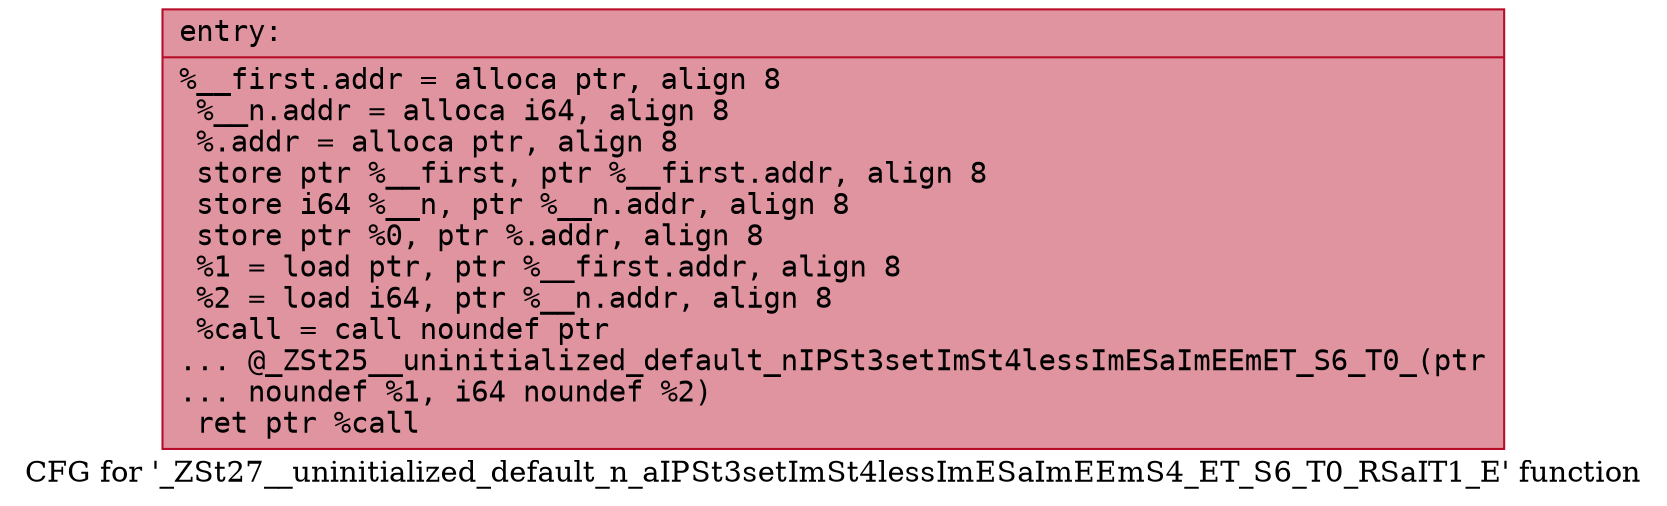 digraph "CFG for '_ZSt27__uninitialized_default_n_aIPSt3setImSt4lessImESaImEEmS4_ET_S6_T0_RSaIT1_E' function" {
	label="CFG for '_ZSt27__uninitialized_default_n_aIPSt3setImSt4lessImESaImEEmS4_ET_S6_T0_RSaIT1_E' function";

	Node0x560dca0fccd0 [shape=record,color="#b70d28ff", style=filled, fillcolor="#b70d2870" fontname="Courier",label="{entry:\l|  %__first.addr = alloca ptr, align 8\l  %__n.addr = alloca i64, align 8\l  %.addr = alloca ptr, align 8\l  store ptr %__first, ptr %__first.addr, align 8\l  store i64 %__n, ptr %__n.addr, align 8\l  store ptr %0, ptr %.addr, align 8\l  %1 = load ptr, ptr %__first.addr, align 8\l  %2 = load i64, ptr %__n.addr, align 8\l  %call = call noundef ptr\l... @_ZSt25__uninitialized_default_nIPSt3setImSt4lessImESaImEEmET_S6_T0_(ptr\l... noundef %1, i64 noundef %2)\l  ret ptr %call\l}"];
}
